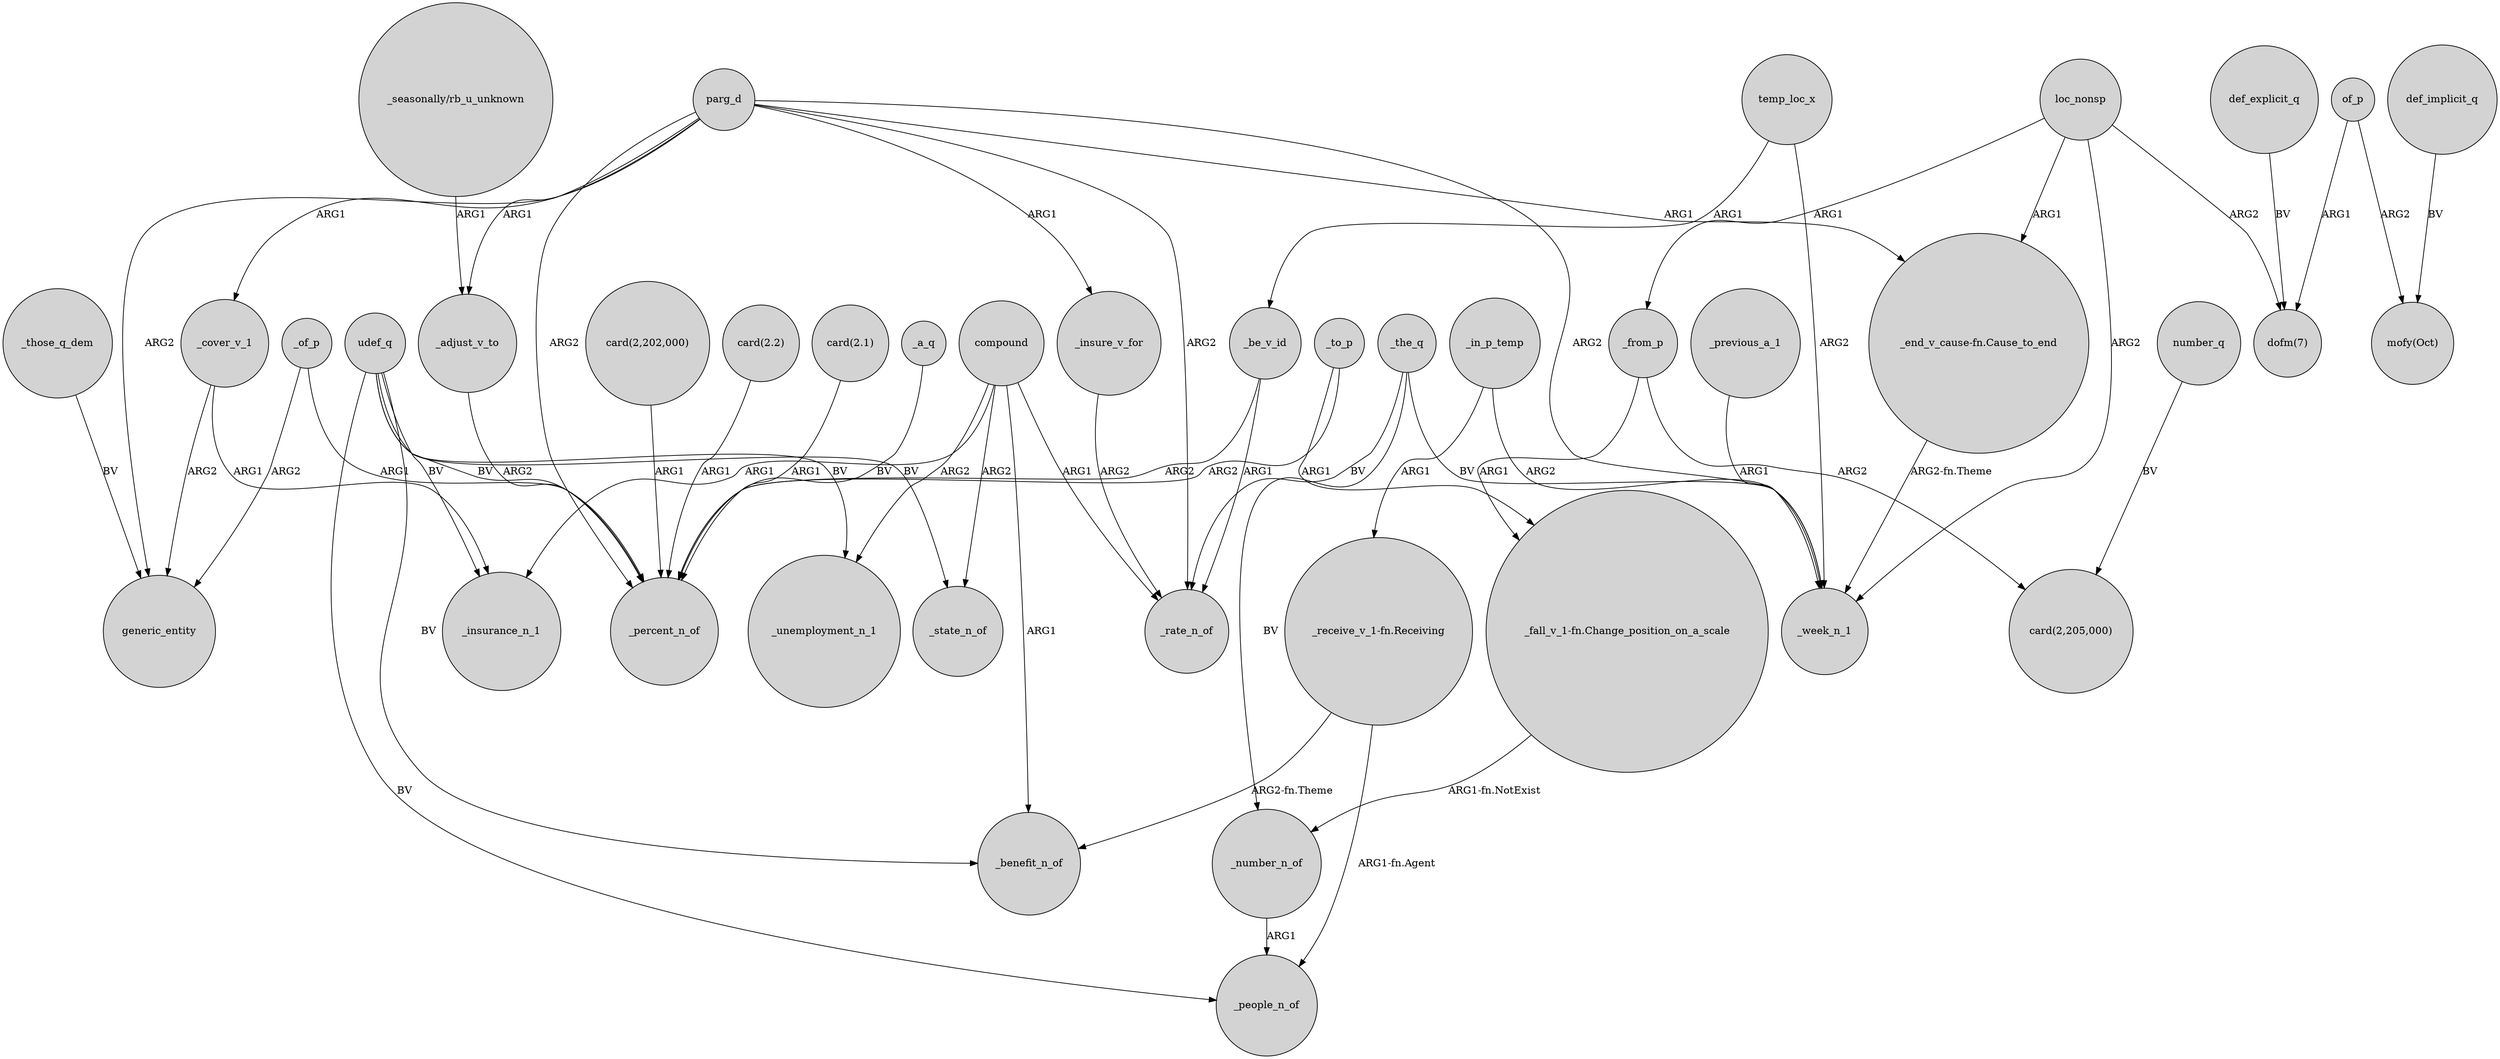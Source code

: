 digraph {
	node [shape=circle style=filled]
	_of_p -> generic_entity [label=ARG2]
	compound -> _insurance_n_1 [label=ARG1]
	_be_v_id -> _percent_n_of [label=ARG2]
	_from_p -> "card(2,205,000)" [label=ARG2]
	def_implicit_q -> "mofy(Oct)" [label=BV]
	"_end_v_cause-fn.Cause_to_end" -> _week_n_1 [label="ARG2-fn.Theme"]
	_from_p -> "_fall_v_1-fn.Change_position_on_a_scale" [label=ARG1]
	parg_d -> _adjust_v_to [label=ARG1]
	parg_d -> generic_entity [label=ARG2]
	udef_q -> _state_n_of [label=BV]
	udef_q -> _insurance_n_1 [label=BV]
	"_receive_v_1-fn.Receiving" -> _benefit_n_of [label="ARG2-fn.Theme"]
	parg_d -> _week_n_1 [label=ARG2]
	_number_n_of -> _people_n_of [label=ARG1]
	"_seasonally/rb_u_unknown" -> _adjust_v_to [label=ARG1]
	compound -> _rate_n_of [label=ARG1]
	_in_p_temp -> _week_n_1 [label=ARG2]
	_the_q -> _number_n_of [label=BV]
	compound -> _state_n_of [label=ARG2]
	number_q -> "card(2,205,000)" [label=BV]
	of_p -> "mofy(Oct)" [label=ARG2]
	_those_q_dem -> generic_entity [label=BV]
	_cover_v_1 -> _insurance_n_1 [label=ARG1]
	"_fall_v_1-fn.Change_position_on_a_scale" -> _number_n_of [label="ARG1-fn.NotExist"]
	_the_q -> _rate_n_of [label=BV]
	_in_p_temp -> "_receive_v_1-fn.Receiving" [label=ARG1]
	parg_d -> _percent_n_of [label=ARG2]
	_of_p -> _percent_n_of [label=ARG1]
	compound -> _unemployment_n_1 [label=ARG2]
	udef_q -> _unemployment_n_1 [label=BV]
	udef_q -> _people_n_of [label=BV]
	loc_nonsp -> _week_n_1 [label=ARG2]
	_be_v_id -> _rate_n_of [label=ARG1]
	loc_nonsp -> "_end_v_cause-fn.Cause_to_end" [label=ARG1]
	parg_d -> _insure_v_for [label=ARG1]
	parg_d -> "_end_v_cause-fn.Cause_to_end" [label=ARG1]
	_the_q -> _week_n_1 [label=BV]
	loc_nonsp -> "dofm(7)" [label=ARG2]
	temp_loc_x -> _be_v_id [label=ARG1]
	"card(2,202,000)" -> _percent_n_of [label=ARG1]
	_cover_v_1 -> generic_entity [label=ARG2]
	_adjust_v_to -> _percent_n_of [label=ARG2]
	compound -> _benefit_n_of [label=ARG1]
	_to_p -> "_fall_v_1-fn.Change_position_on_a_scale" [label=ARG1]
	_to_p -> _percent_n_of [label=ARG2]
	_previous_a_1 -> _week_n_1 [label=ARG1]
	loc_nonsp -> _from_p [label=ARG1]
	udef_q -> _percent_n_of [label=BV]
	"card(2.2)" -> _percent_n_of [label=ARG1]
	"card(2.1)" -> _percent_n_of [label=ARG1]
	_insure_v_for -> _rate_n_of [label=ARG2]
	parg_d -> _rate_n_of [label=ARG2]
	udef_q -> _benefit_n_of [label=BV]
	def_explicit_q -> "dofm(7)" [label=BV]
	of_p -> "dofm(7)" [label=ARG1]
	temp_loc_x -> _week_n_1 [label=ARG2]
	"_receive_v_1-fn.Receiving" -> _people_n_of [label="ARG1-fn.Agent"]
	parg_d -> _cover_v_1 [label=ARG1]
	_a_q -> _percent_n_of [label=BV]
}
